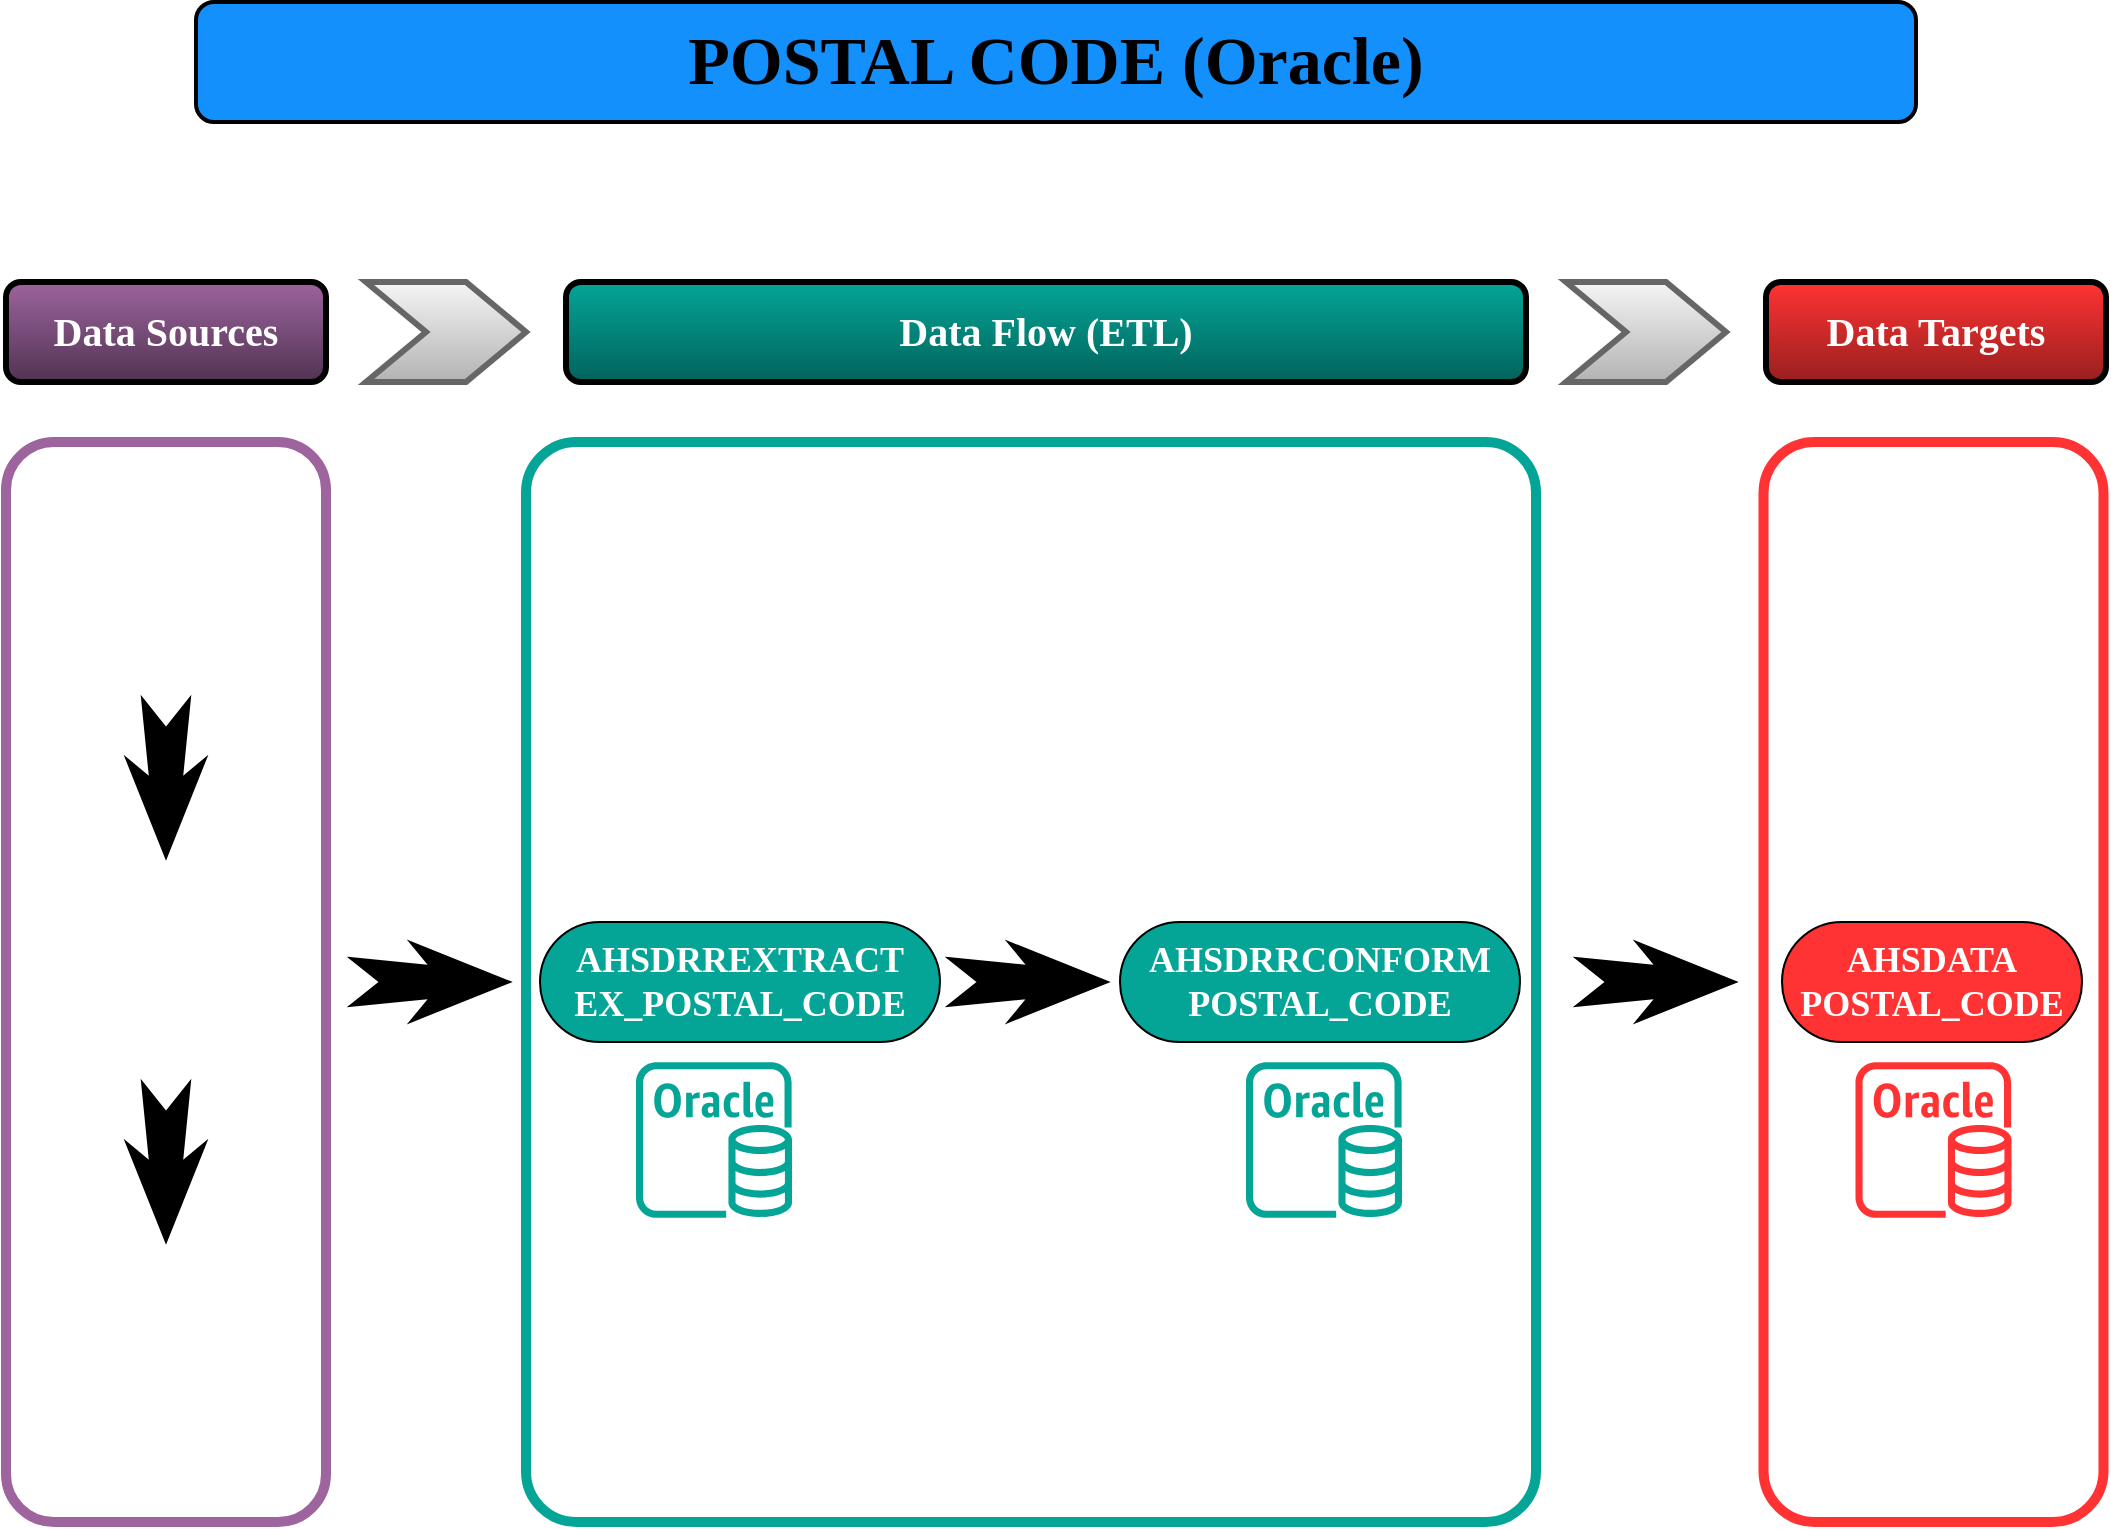 <mxfile version="21.6.8" type="github">
  <diagram name="Page-1" id="2YBvvXClWsGukQMizWep">
    <mxGraphModel dx="1313" dy="678" grid="1" gridSize="10" guides="1" tooltips="1" connect="1" arrows="1" fold="1" page="1" pageScale="1" pageWidth="1100" pageHeight="850" math="0" shadow="0">
      <root>
        <mxCell id="0" />
        <mxCell id="1" parent="0" />
        <mxCell id="Vc_qNqWKN2TwWsNFO-2Q-60" value="" style="group" vertex="1" connectable="0" parent="1">
          <mxGeometry x="25" y="40" width="1050" height="760" as="geometry" />
        </mxCell>
        <mxCell id="Vc_qNqWKN2TwWsNFO-2Q-7" value="&lt;font face=&quot;Tahoma&quot; size=&quot;1&quot; style=&quot;&quot;&gt;&lt;b style=&quot;font-size: 34px;&quot;&gt;POSTAL CODE (Oracle)&lt;/b&gt;&lt;/font&gt;" style="rounded=1;whiteSpace=wrap;html=1;fillColor=#1490FC;strokeColor=#000000;strokeWidth=2;flipH=1;flipV=1;" vertex="1" parent="Vc_qNqWKN2TwWsNFO-2Q-60">
          <mxGeometry x="95" width="860" height="60" as="geometry" />
        </mxCell>
        <mxCell id="Vc_qNqWKN2TwWsNFO-2Q-59" value="" style="group" vertex="1" connectable="0" parent="Vc_qNqWKN2TwWsNFO-2Q-60">
          <mxGeometry y="140" width="1050" height="620" as="geometry" />
        </mxCell>
        <mxCell id="Vc_qNqWKN2TwWsNFO-2Q-53" value="" style="group" vertex="1" connectable="0" parent="Vc_qNqWKN2TwWsNFO-2Q-59">
          <mxGeometry width="1050" height="50" as="geometry" />
        </mxCell>
        <mxCell id="Vc_qNqWKN2TwWsNFO-2Q-2" value="&lt;font color=&quot;#ffffff&quot; style=&quot;font-size: 20px;&quot;&gt;Data Sources&lt;/font&gt;" style="rounded=1;whiteSpace=wrap;html=1;fontSize=17;fontStyle=1;fillColor=#9D649E;strokeColor=#000000;strokeWidth=3;fontFamily=Tahoma;gradientColor=#513352;" vertex="1" parent="Vc_qNqWKN2TwWsNFO-2Q-53">
          <mxGeometry width="160" height="50" as="geometry" />
        </mxCell>
        <mxCell id="Vc_qNqWKN2TwWsNFO-2Q-6" value="&lt;font color=&quot;#ffffff&quot; face=&quot;Tahoma&quot; style=&quot;font-size: 20px;&quot;&gt;Data Targets&lt;/font&gt;" style="rounded=1;whiteSpace=wrap;html=1;fontSize=17;fontStyle=1;strokeWidth=3;fillColor=#FF3333;strokeColor=#000000;gradientColor=#991F1F;" vertex="1" parent="Vc_qNqWKN2TwWsNFO-2Q-53">
          <mxGeometry x="880" width="170" height="50" as="geometry" />
        </mxCell>
        <mxCell id="Vc_qNqWKN2TwWsNFO-2Q-17" value="" style="html=1;shadow=0;dashed=0;align=center;verticalAlign=middle;shape=mxgraph.arrows2.arrow;dy=0;dx=30;notch=30;fillColor=#f5f5f5;gradientColor=#b3b3b3;strokeColor=#666666;strokeWidth=3;" vertex="1" parent="Vc_qNqWKN2TwWsNFO-2Q-53">
          <mxGeometry x="180" width="80" height="50" as="geometry" />
        </mxCell>
        <mxCell id="Vc_qNqWKN2TwWsNFO-2Q-18" value="" style="html=1;shadow=0;dashed=0;align=center;verticalAlign=middle;shape=mxgraph.arrows2.arrow;dy=0;dx=30;notch=30;fillColor=#f5f5f5;gradientColor=#b3b3b3;strokeColor=#666666;strokeWidth=3;" vertex="1" parent="Vc_qNqWKN2TwWsNFO-2Q-53">
          <mxGeometry x="780" width="80" height="50" as="geometry" />
        </mxCell>
        <mxCell id="Vc_qNqWKN2TwWsNFO-2Q-19" value="&lt;font color=&quot;#ffffff&quot; style=&quot;font-size: 20px;&quot;&gt;Data Flow (ETL)&lt;/font&gt;" style="rounded=1;whiteSpace=wrap;html=1;fontSize=17;fontStyle=1;strokeWidth=3;fontFamily=Tahoma;fillColor=#04A597;strokeColor=#000000;fontColor=#000000;gradientColor=#02635B;" vertex="1" parent="Vc_qNqWKN2TwWsNFO-2Q-53">
          <mxGeometry x="280" width="480" height="50" as="geometry" />
        </mxCell>
        <mxCell id="Vc_qNqWKN2TwWsNFO-2Q-58" value="" style="group" vertex="1" connectable="0" parent="Vc_qNqWKN2TwWsNFO-2Q-59">
          <mxGeometry y="80" width="1048.75" height="540" as="geometry" />
        </mxCell>
        <mxCell id="Vc_qNqWKN2TwWsNFO-2Q-42" value="" style="html=1;shadow=0;dashed=0;align=center;verticalAlign=middle;shape=mxgraph.arrows2.stylisedArrow;dy=0.6;dx=40;notch=15;feather=0.4;direction=east;fillColor=#000000;" vertex="1" parent="Vc_qNqWKN2TwWsNFO-2Q-58">
          <mxGeometry x="172" y="250" width="80" height="40" as="geometry" />
        </mxCell>
        <mxCell id="Vc_qNqWKN2TwWsNFO-2Q-52" value="" style="html=1;shadow=0;dashed=0;align=center;verticalAlign=middle;shape=mxgraph.arrows2.stylisedArrow;dy=0.6;dx=40;notch=15;feather=0.4;direction=east;fillColor=#000000;" vertex="1" parent="Vc_qNqWKN2TwWsNFO-2Q-58">
          <mxGeometry x="785" y="250" width="80" height="40" as="geometry" />
        </mxCell>
        <mxCell id="Vc_qNqWKN2TwWsNFO-2Q-54" value="" style="group" vertex="1" connectable="0" parent="Vc_qNqWKN2TwWsNFO-2Q-58">
          <mxGeometry x="878.75" width="170" height="540" as="geometry" />
        </mxCell>
        <mxCell id="Vc_qNqWKN2TwWsNFO-2Q-21" value="" style="rounded=1;whiteSpace=wrap;html=1;fontSize=17;fontStyle=1;fillColor=#FFFFFF;strokeColor=#FF3333;strokeWidth=5;" vertex="1" parent="Vc_qNqWKN2TwWsNFO-2Q-54">
          <mxGeometry width="170" height="540" as="geometry" />
        </mxCell>
        <mxCell id="Vc_qNqWKN2TwWsNFO-2Q-36" value="&lt;font color=&quot;#ffffff&quot; style=&quot;font-size: 18px;&quot; face=&quot;Tahoma&quot;&gt;&lt;b&gt;AHSDATA&lt;br&gt;POSTAL_CODE&lt;/b&gt;&lt;/font&gt;" style="html=1;dashed=0;whiteSpace=wrap;shape=mxgraph.dfd.start;fillColor=#FF3333;" vertex="1" parent="Vc_qNqWKN2TwWsNFO-2Q-54">
          <mxGeometry x="9.25" y="240" width="150" height="60" as="geometry" />
        </mxCell>
        <mxCell id="Vc_qNqWKN2TwWsNFO-2Q-47" value="" style="sketch=0;outlineConnect=0;fontColor=#232F3E;gradientColor=none;fillColor=#FF3333;strokeColor=none;dashed=0;verticalLabelPosition=bottom;verticalAlign=top;align=center;html=1;fontSize=12;fontStyle=0;aspect=fixed;pointerEvents=1;shape=mxgraph.aws4.rds_oracle_instance;" vertex="1" parent="Vc_qNqWKN2TwWsNFO-2Q-54">
          <mxGeometry x="46" y="310" width="78" height="78" as="geometry" />
        </mxCell>
        <mxCell id="Vc_qNqWKN2TwWsNFO-2Q-56" value="" style="group" vertex="1" connectable="0" parent="Vc_qNqWKN2TwWsNFO-2Q-58">
          <mxGeometry width="160" height="540" as="geometry" />
        </mxCell>
        <mxCell id="Vc_qNqWKN2TwWsNFO-2Q-13" value="" style="rounded=1;whiteSpace=wrap;html=1;fontSize=17;fontStyle=1;fillColor=#FFFFFF;strokeColor=#9D649E;strokeWidth=5;container=0;" vertex="1" parent="Vc_qNqWKN2TwWsNFO-2Q-56">
          <mxGeometry width="160" height="540" as="geometry" />
        </mxCell>
        <mxCell id="Vc_qNqWKN2TwWsNFO-2Q-27" value="" style="shape=image;html=1;verticalAlign=top;verticalLabelPosition=bottom;labelBackgroundColor=#ffffff;imageAspect=0;aspect=fixed;image=https://cdn1.iconfinder.com/data/icons/DarkGlass_Reworked/128x128/mimetypes/zip3.png;container=0;" vertex="1" parent="Vc_qNqWKN2TwWsNFO-2Q-56">
          <mxGeometry x="30" y="20" width="100" height="100" as="geometry" />
        </mxCell>
        <mxCell id="Vc_qNqWKN2TwWsNFO-2Q-29" value="" style="shape=image;html=1;verticalAlign=top;verticalLabelPosition=bottom;labelBackgroundColor=#ffffff;imageAspect=0;aspect=fixed;image=https://cdn0.iconfinder.com/data/icons/Hosting_Icons/128/ftp-px-png.png;container=0;" vertex="1" parent="Vc_qNqWKN2TwWsNFO-2Q-56">
          <mxGeometry x="30" y="210" width="100" height="100" as="geometry" />
        </mxCell>
        <mxCell id="Vc_qNqWKN2TwWsNFO-2Q-30" value="" style="shape=image;html=1;verticalAlign=top;verticalLabelPosition=bottom;labelBackgroundColor=#ffffff;imageAspect=0;aspect=fixed;image=https://cdn3.iconfinder.com/data/icons/cad-database-presentation-spreadsheet-vector-fil-2/512/19-128.png;container=0;" vertex="1" parent="Vc_qNqWKN2TwWsNFO-2Q-56">
          <mxGeometry x="30" y="420" width="100" height="100" as="geometry" />
        </mxCell>
        <mxCell id="Vc_qNqWKN2TwWsNFO-2Q-32" value="" style="html=1;shadow=0;dashed=0;align=center;verticalAlign=middle;shape=mxgraph.arrows2.stylisedArrow;dy=0.6;dx=40;notch=15;feather=0.4;direction=south;fillColor=#000000;container=0;" vertex="1" parent="Vc_qNqWKN2TwWsNFO-2Q-56">
          <mxGeometry x="60" y="128" width="40" height="80" as="geometry" />
        </mxCell>
        <mxCell id="Vc_qNqWKN2TwWsNFO-2Q-33" value="" style="html=1;shadow=0;dashed=0;align=center;verticalAlign=middle;shape=mxgraph.arrows2.stylisedArrow;dy=0.6;dx=40;notch=15;feather=0.4;direction=south;fillColor=#000000;container=0;" vertex="1" parent="Vc_qNqWKN2TwWsNFO-2Q-56">
          <mxGeometry x="60" y="320" width="40" height="80" as="geometry" />
        </mxCell>
        <mxCell id="Vc_qNqWKN2TwWsNFO-2Q-57" value="" style="group" vertex="1" connectable="0" parent="Vc_qNqWKN2TwWsNFO-2Q-58">
          <mxGeometry x="260" width="505" height="540" as="geometry" />
        </mxCell>
        <mxCell id="Vc_qNqWKN2TwWsNFO-2Q-20" value="" style="rounded=1;whiteSpace=wrap;html=1;fontSize=17;fontStyle=1;fillColor=#FFFFFF;strokeColor=#04A597;strokeWidth=5;arcSize=5;container=0;" vertex="1" parent="Vc_qNqWKN2TwWsNFO-2Q-57">
          <mxGeometry width="505" height="540" as="geometry" />
        </mxCell>
        <mxCell id="Vc_qNqWKN2TwWsNFO-2Q-25" value="&lt;font color=&quot;#ffffff&quot; style=&quot;font-size: 18px;&quot; face=&quot;Tahoma&quot;&gt;&lt;b&gt;AHSDRREXTRACT&lt;br&gt;EX_POSTAL_CODE&lt;/b&gt;&lt;/font&gt;" style="html=1;dashed=0;whiteSpace=wrap;shape=mxgraph.dfd.start;fillColor=#04A597;container=0;" vertex="1" parent="Vc_qNqWKN2TwWsNFO-2Q-57">
          <mxGeometry x="7" y="240" width="200" height="60" as="geometry" />
        </mxCell>
        <mxCell id="Vc_qNqWKN2TwWsNFO-2Q-26" value="&lt;font color=&quot;#ffffff&quot; style=&quot;font-size: 18px;&quot; face=&quot;Tahoma&quot;&gt;&lt;b&gt;AHSDRRCONFORM&lt;br&gt;POSTAL_CODE&lt;/b&gt;&lt;/font&gt;" style="html=1;dashed=0;whiteSpace=wrap;shape=mxgraph.dfd.start;fillColor=#04A597;container=0;" vertex="1" parent="Vc_qNqWKN2TwWsNFO-2Q-57">
          <mxGeometry x="297" y="240" width="200" height="60" as="geometry" />
        </mxCell>
        <mxCell id="Vc_qNqWKN2TwWsNFO-2Q-40" value="" style="html=1;shadow=0;dashed=0;align=center;verticalAlign=middle;shape=mxgraph.arrows2.stylisedArrow;dy=0.6;dx=40;notch=15;feather=0.4;direction=east;fillColor=#000000;container=0;" vertex="1" parent="Vc_qNqWKN2TwWsNFO-2Q-57">
          <mxGeometry x="211" y="250" width="80" height="40" as="geometry" />
        </mxCell>
        <mxCell id="Vc_qNqWKN2TwWsNFO-2Q-45" value="" style="sketch=0;outlineConnect=0;fontColor=#232F3E;gradientColor=none;fillColor=#04A597;strokeColor=none;dashed=0;verticalLabelPosition=bottom;verticalAlign=top;align=center;html=1;fontSize=12;fontStyle=0;aspect=fixed;pointerEvents=1;shape=mxgraph.aws4.rds_oracle_instance;container=0;" vertex="1" parent="Vc_qNqWKN2TwWsNFO-2Q-57">
          <mxGeometry x="55" y="310" width="78" height="78" as="geometry" />
        </mxCell>
        <mxCell id="Vc_qNqWKN2TwWsNFO-2Q-46" value="" style="sketch=0;outlineConnect=0;fontColor=#232F3E;gradientColor=none;fillColor=#04A597;strokeColor=none;dashed=0;verticalLabelPosition=bottom;verticalAlign=top;align=center;html=1;fontSize=12;fontStyle=0;aspect=fixed;pointerEvents=1;shape=mxgraph.aws4.rds_oracle_instance;container=0;" vertex="1" parent="Vc_qNqWKN2TwWsNFO-2Q-57">
          <mxGeometry x="360" y="310" width="78" height="78" as="geometry" />
        </mxCell>
      </root>
    </mxGraphModel>
  </diagram>
</mxfile>
